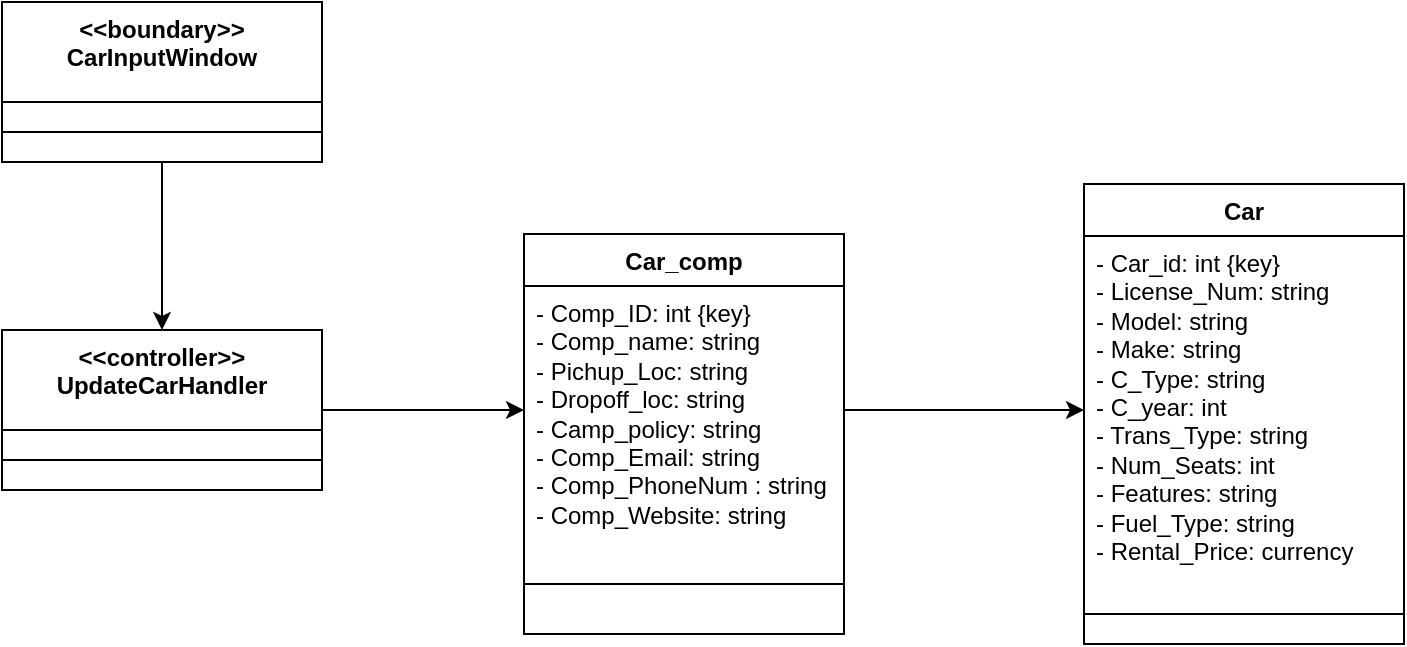 <mxfile version="25.0.3">
  <diagram id="C5RBs43oDa-KdzZeNtuy" name="Page-1">
    <mxGraphModel dx="1290" dy="522" grid="1" gridSize="10" guides="1" tooltips="1" connect="1" arrows="1" fold="1" page="1" pageScale="1" pageWidth="827" pageHeight="1169" math="0" shadow="0">
      <root>
        <mxCell id="WIyWlLk6GJQsqaUBKTNV-0" />
        <mxCell id="WIyWlLk6GJQsqaUBKTNV-1" parent="WIyWlLk6GJQsqaUBKTNV-0" />
        <mxCell id="iAXqnbAJSWEMFmMfm-S6-12" style="edgeStyle=orthogonalEdgeStyle;rounded=0;orthogonalLoop=1;jettySize=auto;html=1;entryX=0;entryY=0.5;entryDx=0;entryDy=0;" edge="1" parent="WIyWlLk6GJQsqaUBKTNV-1" source="iAXqnbAJSWEMFmMfm-S6-0" target="iAXqnbAJSWEMFmMfm-S6-6">
          <mxGeometry relative="1" as="geometry" />
        </mxCell>
        <mxCell id="iAXqnbAJSWEMFmMfm-S6-0" value="&lt;div&gt;&amp;lt;&amp;lt;controller&amp;gt;&amp;gt;&lt;/div&gt;UpdateCarHandler" style="swimlane;fontStyle=1;align=center;verticalAlign=top;childLayout=stackLayout;horizontal=1;startSize=50;horizontalStack=0;resizeParent=1;resizeParentMax=0;resizeLast=0;collapsible=1;marginBottom=0;whiteSpace=wrap;html=1;" vertex="1" parent="WIyWlLk6GJQsqaUBKTNV-1">
          <mxGeometry x="99" y="322" width="160" height="80" as="geometry" />
        </mxCell>
        <mxCell id="iAXqnbAJSWEMFmMfm-S6-1" value="" style="line;strokeWidth=1;fillColor=none;align=left;verticalAlign=middle;spacingTop=-1;spacingLeft=3;spacingRight=3;rotatable=0;labelPosition=right;points=[];portConstraint=eastwest;strokeColor=inherit;" vertex="1" parent="iAXqnbAJSWEMFmMfm-S6-0">
          <mxGeometry y="50" width="160" height="30" as="geometry" />
        </mxCell>
        <mxCell id="iAXqnbAJSWEMFmMfm-S6-2" style="edgeStyle=orthogonalEdgeStyle;rounded=0;orthogonalLoop=1;jettySize=auto;html=1;entryX=0.5;entryY=0;entryDx=0;entryDy=0;" edge="1" parent="WIyWlLk6GJQsqaUBKTNV-1" source="iAXqnbAJSWEMFmMfm-S6-3" target="iAXqnbAJSWEMFmMfm-S6-0">
          <mxGeometry relative="1" as="geometry" />
        </mxCell>
        <mxCell id="iAXqnbAJSWEMFmMfm-S6-3" value="&lt;div&gt;&amp;lt;&amp;lt;boundary&amp;gt;&amp;gt;&lt;/div&gt;CarInputWindow" style="swimlane;fontStyle=1;align=center;verticalAlign=top;childLayout=stackLayout;horizontal=1;startSize=50;horizontalStack=0;resizeParent=1;resizeParentMax=0;resizeLast=0;collapsible=1;marginBottom=0;whiteSpace=wrap;html=1;" vertex="1" parent="WIyWlLk6GJQsqaUBKTNV-1">
          <mxGeometry x="99" y="158" width="160" height="80" as="geometry" />
        </mxCell>
        <mxCell id="iAXqnbAJSWEMFmMfm-S6-4" value="" style="line;strokeWidth=1;fillColor=none;align=left;verticalAlign=middle;spacingTop=-1;spacingLeft=3;spacingRight=3;rotatable=0;labelPosition=right;points=[];portConstraint=eastwest;strokeColor=inherit;" vertex="1" parent="iAXqnbAJSWEMFmMfm-S6-3">
          <mxGeometry y="50" width="160" height="30" as="geometry" />
        </mxCell>
        <mxCell id="iAXqnbAJSWEMFmMfm-S6-5" value="Car_comp&lt;div&gt;&lt;br&gt;&lt;/div&gt;" style="swimlane;fontStyle=1;align=center;verticalAlign=top;childLayout=stackLayout;horizontal=1;startSize=26;horizontalStack=0;resizeParent=1;resizeParentMax=0;resizeLast=0;collapsible=1;marginBottom=0;whiteSpace=wrap;html=1;" vertex="1" parent="WIyWlLk6GJQsqaUBKTNV-1">
          <mxGeometry x="360" y="274" width="160" height="200" as="geometry" />
        </mxCell>
        <mxCell id="iAXqnbAJSWEMFmMfm-S6-6" value="&lt;span style=&quot;background-color: initial;&quot;&gt;-&amp;nbsp;&lt;/span&gt;&lt;span style=&quot;background-color: initial; text-wrap-mode: nowrap;&quot;&gt;Comp_ID: int {key}&lt;/span&gt;&lt;div&gt;&lt;div style=&quot;text-wrap-mode: nowrap;&quot;&gt;- Comp_name: string&lt;/div&gt;&lt;div style=&quot;text-wrap-mode: nowrap;&quot;&gt;- Pichup_Loc: string&lt;/div&gt;&lt;div style=&quot;text-wrap-mode: nowrap;&quot;&gt;- Dropoff_loc: string&lt;/div&gt;&lt;div style=&quot;text-wrap-mode: nowrap;&quot;&gt;- Camp_policy: string&lt;/div&gt;&lt;div style=&quot;text-wrap-mode: nowrap;&quot;&gt;- Comp_Email: string&lt;/div&gt;&lt;div style=&quot;text-wrap-mode: nowrap;&quot;&gt;- Comp_PhoneNum : string&lt;/div&gt;&lt;div style=&quot;text-wrap-mode: nowrap;&quot;&gt;- Comp_Website: string&lt;/div&gt;&lt;/div&gt;&lt;div&gt;&lt;br&gt;&lt;/div&gt;" style="text;strokeColor=none;fillColor=none;align=left;verticalAlign=top;spacingLeft=4;spacingRight=4;overflow=hidden;rotatable=0;points=[[0,0.5],[1,0.5]];portConstraint=eastwest;whiteSpace=wrap;html=1;" vertex="1" parent="iAXqnbAJSWEMFmMfm-S6-5">
          <mxGeometry y="26" width="160" height="124" as="geometry" />
        </mxCell>
        <mxCell id="iAXqnbAJSWEMFmMfm-S6-7" value="" style="line;strokeWidth=1;fillColor=none;align=left;verticalAlign=middle;spacingTop=-1;spacingLeft=3;spacingRight=3;rotatable=0;labelPosition=right;points=[];portConstraint=eastwest;strokeColor=inherit;" vertex="1" parent="iAXqnbAJSWEMFmMfm-S6-5">
          <mxGeometry y="150" width="160" height="50" as="geometry" />
        </mxCell>
        <mxCell id="iAXqnbAJSWEMFmMfm-S6-8" value="Car" style="swimlane;fontStyle=1;align=center;verticalAlign=top;childLayout=stackLayout;horizontal=1;startSize=26;horizontalStack=0;resizeParent=1;resizeParentMax=0;resizeLast=0;collapsible=1;marginBottom=0;whiteSpace=wrap;html=1;" vertex="1" parent="WIyWlLk6GJQsqaUBKTNV-1">
          <mxGeometry x="640" y="249" width="160" height="230" as="geometry" />
        </mxCell>
        <mxCell id="iAXqnbAJSWEMFmMfm-S6-9" value="&lt;div&gt;&lt;span style=&quot;background-color: initial;&quot;&gt;- Car_id: int {key}&amp;nbsp;&lt;/span&gt;&lt;/div&gt;&lt;div&gt;&lt;div&gt;- License_Num: string&lt;/div&gt;&lt;div&gt;- Model: string&lt;/div&gt;&lt;div&gt;- Make: string&lt;/div&gt;&lt;div&gt;- C_Type: string&lt;/div&gt;&lt;div&gt;- C_year: int&lt;/div&gt;&lt;div&gt;- Trans_Type: string&lt;/div&gt;&lt;div&gt;- Num_Seats: int&lt;/div&gt;&lt;div&gt;- Features: string&lt;/div&gt;&lt;div&gt;- Fuel_Type: string&amp;nbsp;&lt;/div&gt;&lt;div&gt;- Rental_Price: currency&lt;/div&gt;&lt;/div&gt;" style="text;strokeColor=none;fillColor=none;align=left;verticalAlign=top;spacingLeft=4;spacingRight=4;overflow=hidden;rotatable=0;points=[[0,0.5],[1,0.5]];portConstraint=eastwest;whiteSpace=wrap;html=1;" vertex="1" parent="iAXqnbAJSWEMFmMfm-S6-8">
          <mxGeometry y="26" width="160" height="174" as="geometry" />
        </mxCell>
        <mxCell id="iAXqnbAJSWEMFmMfm-S6-10" value="" style="line;strokeWidth=1;fillColor=none;align=left;verticalAlign=middle;spacingTop=-1;spacingLeft=3;spacingRight=3;rotatable=0;labelPosition=right;points=[];portConstraint=eastwest;strokeColor=inherit;" vertex="1" parent="iAXqnbAJSWEMFmMfm-S6-8">
          <mxGeometry y="200" width="160" height="30" as="geometry" />
        </mxCell>
        <mxCell id="iAXqnbAJSWEMFmMfm-S6-11" style="edgeStyle=orthogonalEdgeStyle;rounded=0;orthogonalLoop=1;jettySize=auto;html=1;entryX=0;entryY=0.5;entryDx=0;entryDy=0;" edge="1" parent="WIyWlLk6GJQsqaUBKTNV-1" source="iAXqnbAJSWEMFmMfm-S6-6" target="iAXqnbAJSWEMFmMfm-S6-9">
          <mxGeometry relative="1" as="geometry" />
        </mxCell>
      </root>
    </mxGraphModel>
  </diagram>
</mxfile>
